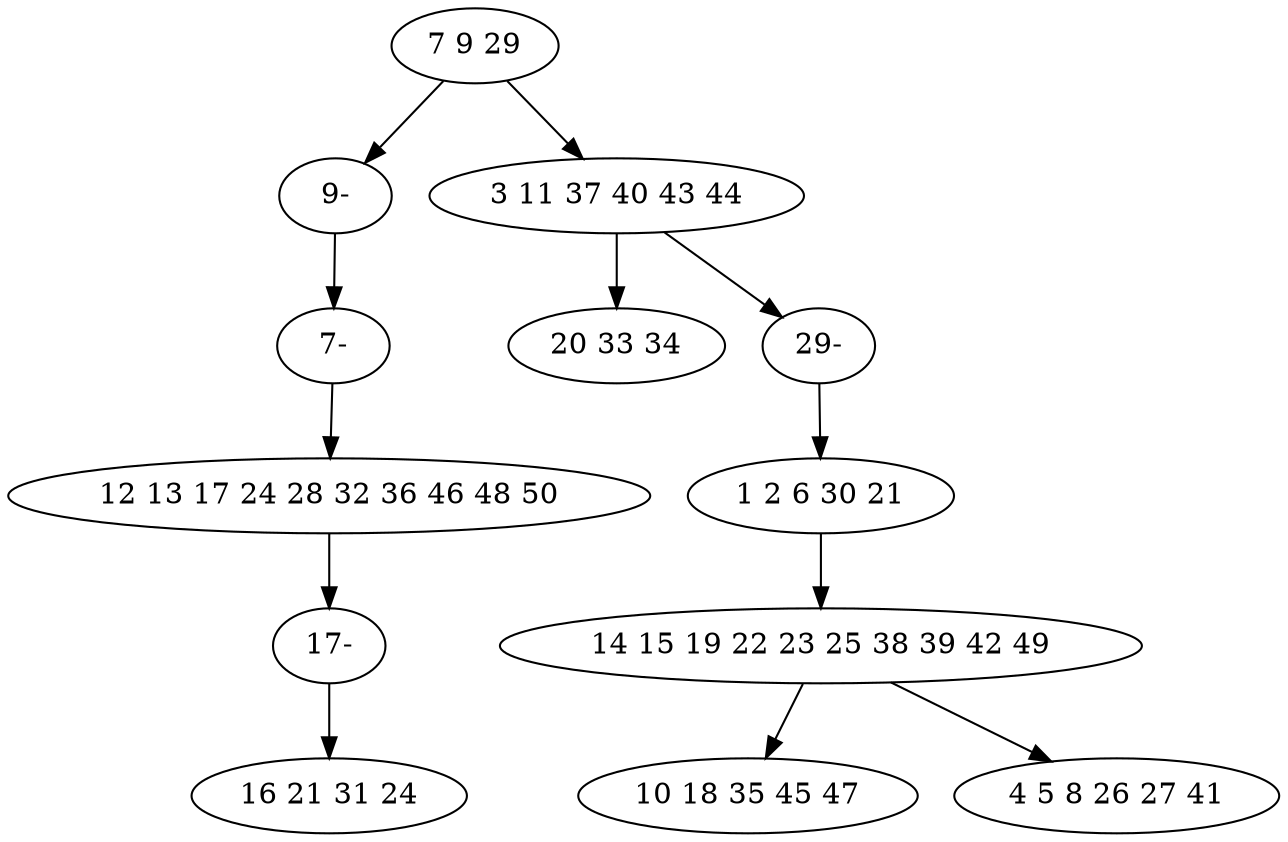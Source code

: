 digraph true_tree {
	"0" -> "9"
	"0" -> "2"
	"2" -> "3"
	"2" -> "11"
	"4" -> "5"
	"5" -> "6"
	"5" -> "7"
	"1" -> "10"
	"9" -> "12"
	"10" -> "8"
	"11" -> "4"
	"12" -> "1"
	"0" [label="7 9 29"];
	"1" [label="12 13 17 24 28 32 36 46 48 50"];
	"2" [label="3 11 37 40 43 44"];
	"3" [label="20 33 34"];
	"4" [label="1 2 6 30 21"];
	"5" [label="14 15 19 22 23 25 38 39 42 49"];
	"6" [label="10 18 35 45 47"];
	"7" [label="4 5 8 26 27 41"];
	"8" [label="16 21 31 24"];
	"9" [label="9-"];
	"10" [label="17-"];
	"11" [label="29-"];
	"12" [label="7-"];
}
